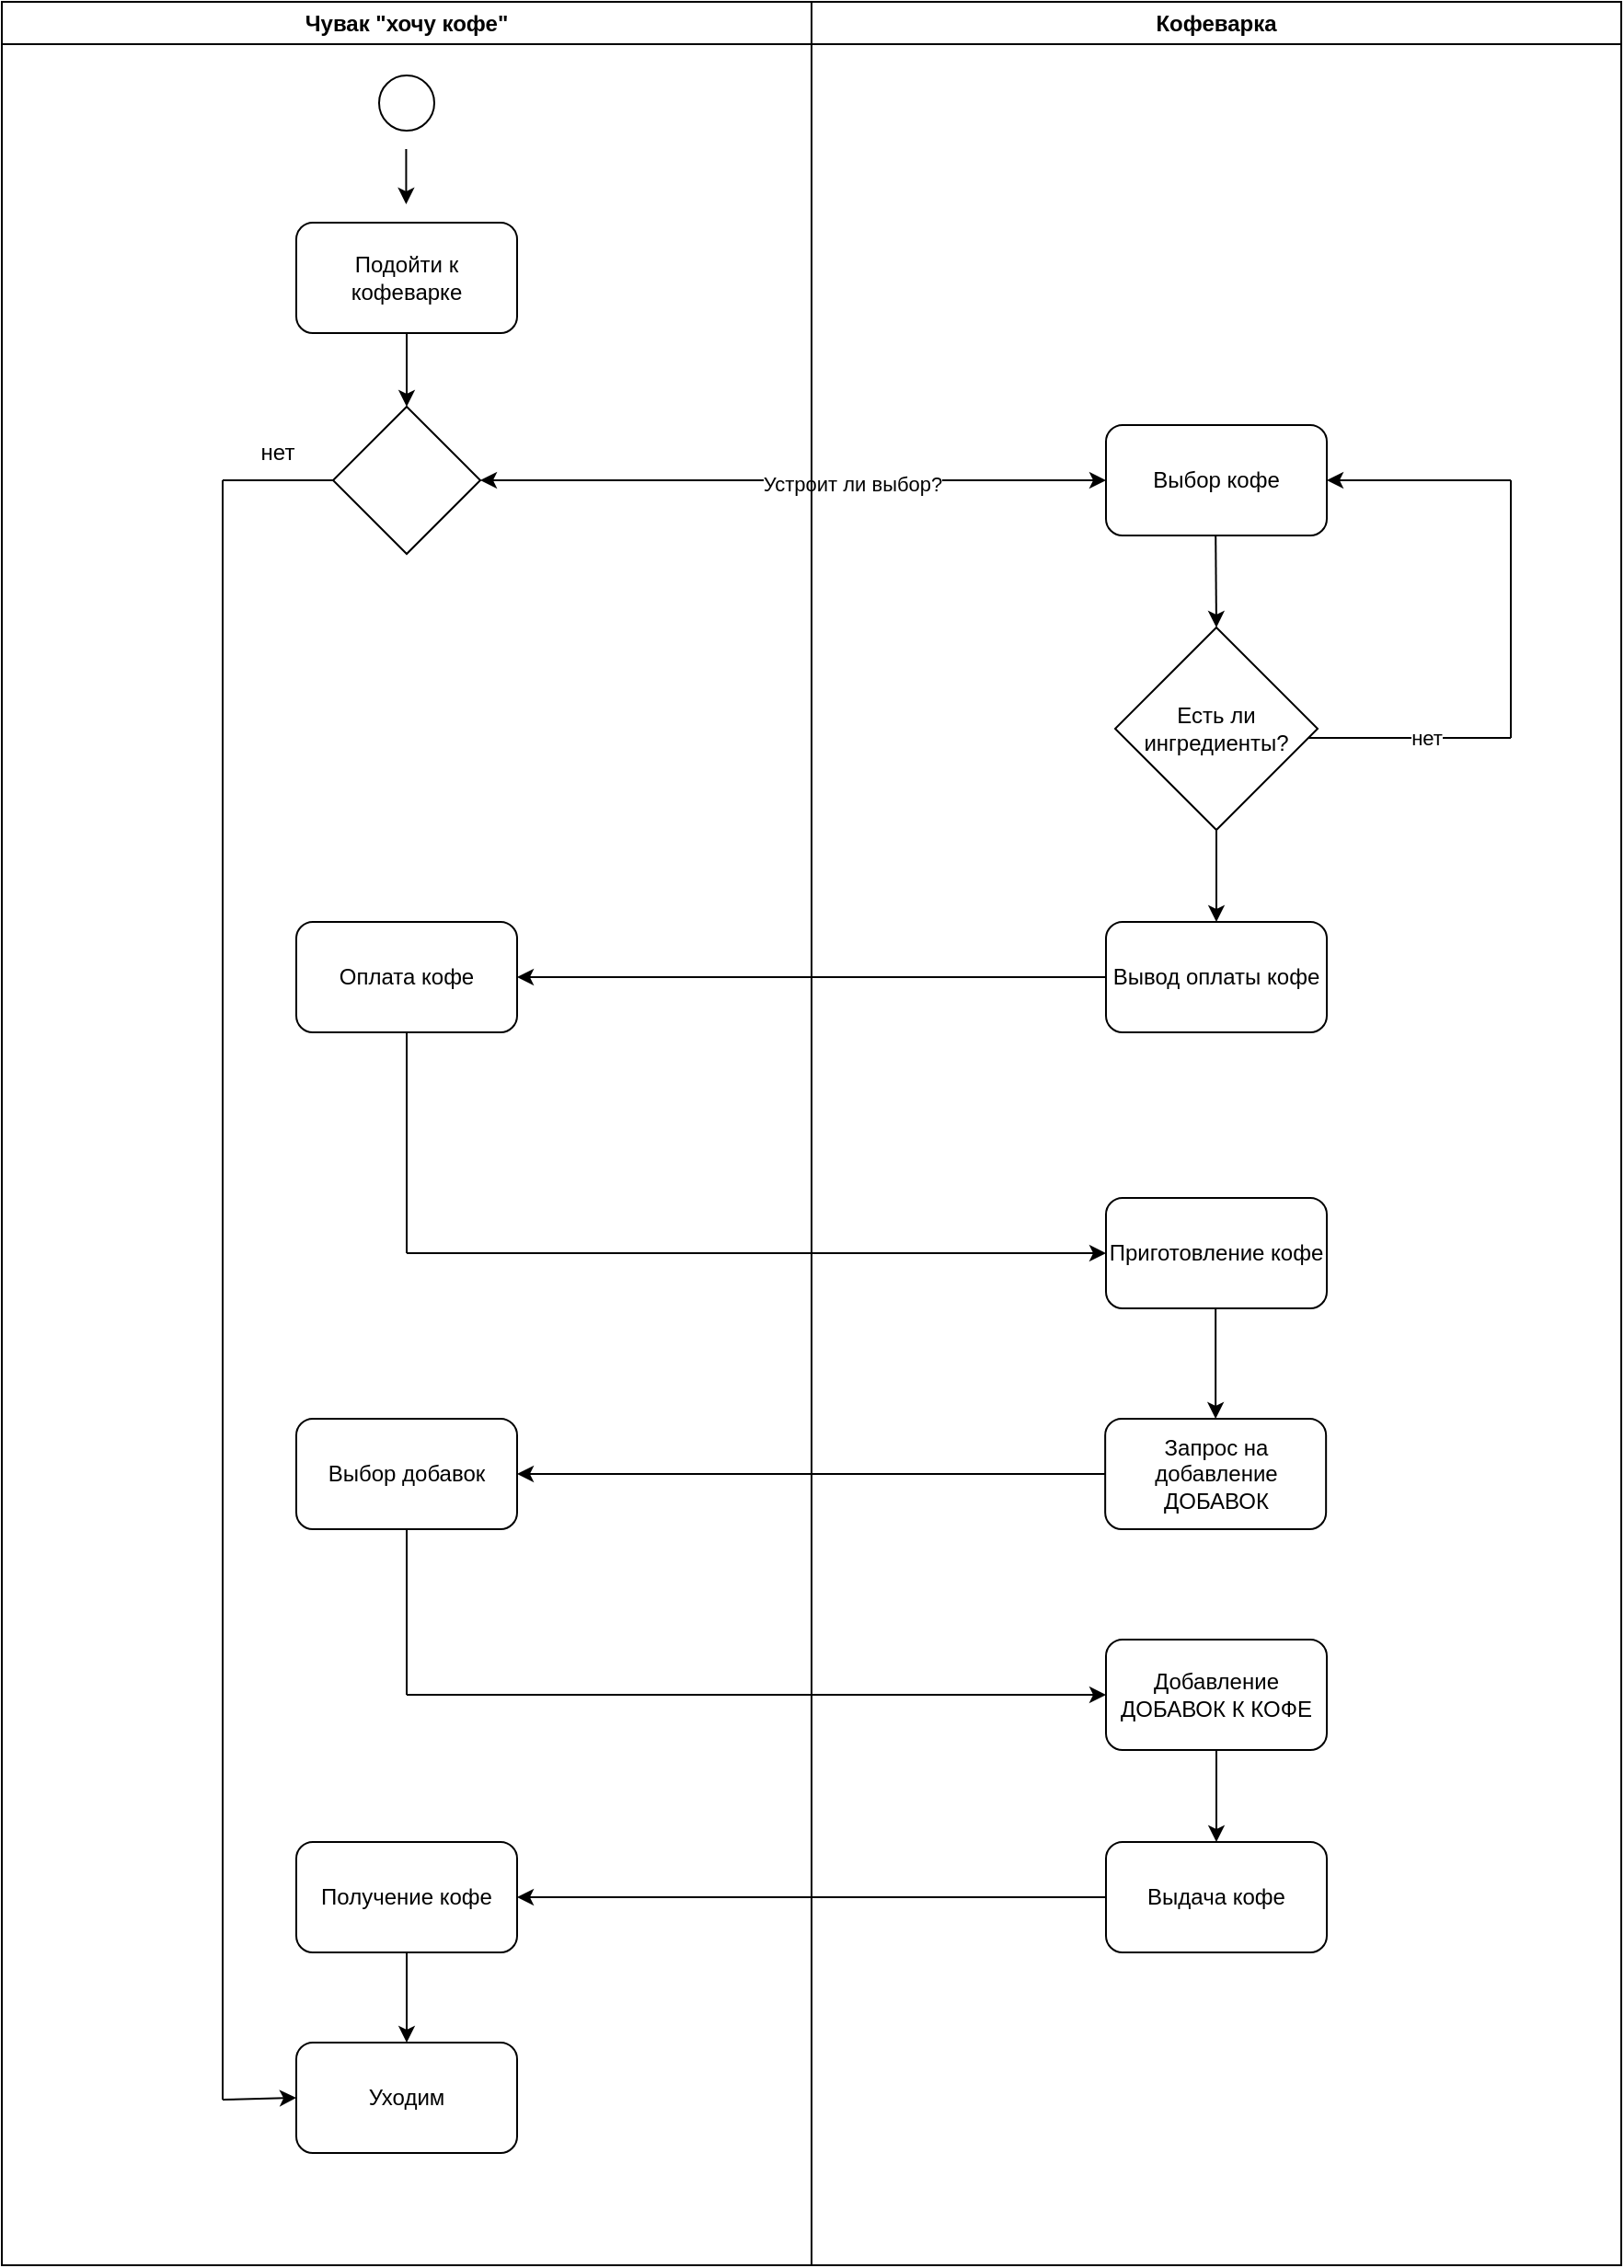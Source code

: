 <mxfile version="22.0.8" type="google">
  <diagram name="Страница — 1" id="tqTOKDSsZx6-CpVjZ-L7">
    <mxGraphModel grid="1" page="1" gridSize="10" guides="1" tooltips="1" connect="1" arrows="1" fold="1" pageScale="1" pageWidth="827" pageHeight="1169" math="0" shadow="0">
      <root>
        <mxCell id="0" />
        <mxCell id="1" parent="0" />
        <mxCell id="Et9Rpz8b8uW8Eknc2NG6-1" value="Чувак &quot;хочу кофе&quot;" style="swimlane;whiteSpace=wrap;html=1;" vertex="1" parent="1">
          <mxGeometry width="440" height="1230" as="geometry" />
        </mxCell>
        <mxCell id="Et9Rpz8b8uW8Eknc2NG6-4" value="" style="ellipse;whiteSpace=wrap;html=1;aspect=fixed;" vertex="1" parent="Et9Rpz8b8uW8Eknc2NG6-1">
          <mxGeometry x="205" y="40" width="30" height="30" as="geometry" />
        </mxCell>
        <mxCell id="Et9Rpz8b8uW8Eknc2NG6-5" value="" style="endArrow=classic;html=1;rounded=0;" edge="1" parent="Et9Rpz8b8uW8Eknc2NG6-1">
          <mxGeometry width="50" height="50" relative="1" as="geometry">
            <mxPoint x="219.71" y="80" as="sourcePoint" />
            <mxPoint x="219.71" y="110" as="targetPoint" />
          </mxGeometry>
        </mxCell>
        <mxCell id="Et9Rpz8b8uW8Eknc2NG6-9" value="Подойти к кофеварке" style="rounded=1;whiteSpace=wrap;html=1;" vertex="1" parent="Et9Rpz8b8uW8Eknc2NG6-1">
          <mxGeometry x="160" y="120" width="120" height="60" as="geometry" />
        </mxCell>
        <mxCell id="Et9Rpz8b8uW8Eknc2NG6-10" value="" style="endArrow=classic;html=1;rounded=0;" edge="1" parent="Et9Rpz8b8uW8Eknc2NG6-1">
          <mxGeometry width="50" height="50" relative="1" as="geometry">
            <mxPoint x="220" y="180" as="sourcePoint" />
            <mxPoint x="220" y="220" as="targetPoint" />
          </mxGeometry>
        </mxCell>
        <mxCell id="Et9Rpz8b8uW8Eknc2NG6-11" value="" style="rhombus;whiteSpace=wrap;html=1;" vertex="1" parent="Et9Rpz8b8uW8Eknc2NG6-1">
          <mxGeometry x="180" y="220" width="80" height="80" as="geometry" />
        </mxCell>
        <mxCell id="Et9Rpz8b8uW8Eknc2NG6-12" value="" style="endArrow=none;html=1;rounded=0;" edge="1" parent="Et9Rpz8b8uW8Eknc2NG6-1">
          <mxGeometry width="50" height="50" relative="1" as="geometry">
            <mxPoint x="120" y="260" as="sourcePoint" />
            <mxPoint x="180" y="260" as="targetPoint" />
          </mxGeometry>
        </mxCell>
        <mxCell id="Et9Rpz8b8uW8Eknc2NG6-13" value="нет" style="text;html=1;strokeColor=none;fillColor=none;align=center;verticalAlign=middle;whiteSpace=wrap;rounded=0;" vertex="1" parent="Et9Rpz8b8uW8Eknc2NG6-1">
          <mxGeometry x="120" y="230" width="60" height="30" as="geometry" />
        </mxCell>
        <mxCell id="Et9Rpz8b8uW8Eknc2NG6-14" value="" style="endArrow=none;html=1;rounded=0;" edge="1" parent="Et9Rpz8b8uW8Eknc2NG6-1">
          <mxGeometry width="50" height="50" relative="1" as="geometry">
            <mxPoint x="120" y="980" as="sourcePoint" />
            <mxPoint x="120" y="260" as="targetPoint" />
          </mxGeometry>
        </mxCell>
        <mxCell id="Et9Rpz8b8uW8Eknc2NG6-15" value="" style="endArrow=none;html=1;rounded=0;" edge="1" parent="Et9Rpz8b8uW8Eknc2NG6-1">
          <mxGeometry width="50" height="50" relative="1" as="geometry">
            <mxPoint x="120" y="980" as="sourcePoint" />
            <mxPoint x="120" y="1140" as="targetPoint" />
          </mxGeometry>
        </mxCell>
        <mxCell id="Et9Rpz8b8uW8Eknc2NG6-16" value="Уходим" style="rounded=1;whiteSpace=wrap;html=1;" vertex="1" parent="Et9Rpz8b8uW8Eknc2NG6-1">
          <mxGeometry x="160" y="1109" width="120" height="60" as="geometry" />
        </mxCell>
        <mxCell id="Et9Rpz8b8uW8Eknc2NG6-33" value="Оплата кофе" style="rounded=1;whiteSpace=wrap;html=1;" vertex="1" parent="Et9Rpz8b8uW8Eknc2NG6-1">
          <mxGeometry x="160" y="500" width="120" height="60" as="geometry" />
        </mxCell>
        <mxCell id="Et9Rpz8b8uW8Eknc2NG6-35" value="" style="endArrow=none;html=1;rounded=0;" edge="1" parent="Et9Rpz8b8uW8Eknc2NG6-1">
          <mxGeometry width="50" height="50" relative="1" as="geometry">
            <mxPoint x="220" y="680" as="sourcePoint" />
            <mxPoint x="220" y="560" as="targetPoint" />
          </mxGeometry>
        </mxCell>
        <mxCell id="Et9Rpz8b8uW8Eknc2NG6-36" value="" style="endArrow=classic;html=1;rounded=0;" edge="1" parent="Et9Rpz8b8uW8Eknc2NG6-1" target="Et9Rpz8b8uW8Eknc2NG6-37">
          <mxGeometry width="50" height="50" relative="1" as="geometry">
            <mxPoint x="220" y="680" as="sourcePoint" />
            <mxPoint x="660" y="680" as="targetPoint" />
          </mxGeometry>
        </mxCell>
        <mxCell id="Et9Rpz8b8uW8Eknc2NG6-41" value="Выбор добавок" style="rounded=1;whiteSpace=wrap;html=1;" vertex="1" parent="Et9Rpz8b8uW8Eknc2NG6-1">
          <mxGeometry x="160" y="770" width="120" height="60" as="geometry" />
        </mxCell>
        <mxCell id="Et9Rpz8b8uW8Eknc2NG6-42" value="" style="endArrow=classic;startArrow=classic;html=1;rounded=0;entryX=0;entryY=0.5;entryDx=0;entryDy=0;" edge="1" parent="Et9Rpz8b8uW8Eknc2NG6-1" target="Et9Rpz8b8uW8Eknc2NG6-20">
          <mxGeometry width="50" height="50" relative="1" as="geometry">
            <mxPoint x="260" y="260" as="sourcePoint" />
            <mxPoint x="310" y="210" as="targetPoint" />
          </mxGeometry>
        </mxCell>
        <mxCell id="Et9Rpz8b8uW8Eknc2NG6-43" value="Устроит ли выбор?" style="edgeLabel;html=1;align=center;verticalAlign=middle;resizable=0;points=[];" connectable="0" vertex="1" parent="Et9Rpz8b8uW8Eknc2NG6-42">
          <mxGeometry x="0.188" y="-2" relative="1" as="geometry">
            <mxPoint as="offset" />
          </mxGeometry>
        </mxCell>
        <mxCell id="Et9Rpz8b8uW8Eknc2NG6-44" value="" style="endArrow=none;html=1;rounded=0;" edge="1" parent="Et9Rpz8b8uW8Eknc2NG6-1">
          <mxGeometry width="50" height="50" relative="1" as="geometry">
            <mxPoint x="220" y="920" as="sourcePoint" />
            <mxPoint x="220" y="830" as="targetPoint" />
          </mxGeometry>
        </mxCell>
        <mxCell id="Et9Rpz8b8uW8Eknc2NG6-47" value="" style="endArrow=classic;html=1;rounded=0;entryX=0;entryY=0.5;entryDx=0;entryDy=0;" edge="1" parent="Et9Rpz8b8uW8Eknc2NG6-1" target="Et9Rpz8b8uW8Eknc2NG6-46">
          <mxGeometry width="50" height="50" relative="1" as="geometry">
            <mxPoint x="220" y="920" as="sourcePoint" />
            <mxPoint x="270" y="870" as="targetPoint" />
          </mxGeometry>
        </mxCell>
        <mxCell id="Et9Rpz8b8uW8Eknc2NG6-51" value="Получение кофе" style="rounded=1;whiteSpace=wrap;html=1;" vertex="1" parent="Et9Rpz8b8uW8Eknc2NG6-1">
          <mxGeometry x="160" y="1000" width="120" height="60" as="geometry" />
        </mxCell>
        <mxCell id="Et9Rpz8b8uW8Eknc2NG6-52" value="" style="endArrow=classic;html=1;rounded=0;entryX=0.5;entryY=0;entryDx=0;entryDy=0;" edge="1" parent="Et9Rpz8b8uW8Eknc2NG6-1" target="Et9Rpz8b8uW8Eknc2NG6-16">
          <mxGeometry width="50" height="50" relative="1" as="geometry">
            <mxPoint x="220" y="1060" as="sourcePoint" />
            <mxPoint x="270" y="1010" as="targetPoint" />
          </mxGeometry>
        </mxCell>
        <mxCell id="Et9Rpz8b8uW8Eknc2NG6-53" value="" style="endArrow=classic;html=1;rounded=0;entryX=0;entryY=0.5;entryDx=0;entryDy=0;" edge="1" parent="Et9Rpz8b8uW8Eknc2NG6-1" target="Et9Rpz8b8uW8Eknc2NG6-16">
          <mxGeometry width="50" height="50" relative="1" as="geometry">
            <mxPoint x="120" y="1140" as="sourcePoint" />
            <mxPoint x="170" y="1090" as="targetPoint" />
          </mxGeometry>
        </mxCell>
        <mxCell id="Et9Rpz8b8uW8Eknc2NG6-6" value="Кофеварка" style="swimlane;whiteSpace=wrap;html=1;" vertex="1" parent="1">
          <mxGeometry x="440" width="440" height="1230" as="geometry" />
        </mxCell>
        <mxCell id="Et9Rpz8b8uW8Eknc2NG6-20" value="Выбор кофе" style="rounded=1;whiteSpace=wrap;html=1;" vertex="1" parent="Et9Rpz8b8uW8Eknc2NG6-6">
          <mxGeometry x="160" y="230" width="120" height="60" as="geometry" />
        </mxCell>
        <mxCell id="Et9Rpz8b8uW8Eknc2NG6-21" value="" style="endArrow=classic;html=1;rounded=0;" edge="1" parent="Et9Rpz8b8uW8Eknc2NG6-6">
          <mxGeometry width="50" height="50" relative="1" as="geometry">
            <mxPoint x="219.6" y="290" as="sourcePoint" />
            <mxPoint x="220" y="340" as="targetPoint" />
          </mxGeometry>
        </mxCell>
        <mxCell id="Et9Rpz8b8uW8Eknc2NG6-23" value="Есть ли ингредиенты?" style="rhombus;whiteSpace=wrap;html=1;" vertex="1" parent="Et9Rpz8b8uW8Eknc2NG6-6">
          <mxGeometry x="165" y="340" width="110" height="110" as="geometry" />
        </mxCell>
        <mxCell id="Et9Rpz8b8uW8Eknc2NG6-26" value="" style="endArrow=none;html=1;rounded=0;" edge="1" parent="Et9Rpz8b8uW8Eknc2NG6-6">
          <mxGeometry width="50" height="50" relative="1" as="geometry">
            <mxPoint x="270" y="400" as="sourcePoint" />
            <mxPoint x="380" y="400" as="targetPoint" />
          </mxGeometry>
        </mxCell>
        <mxCell id="Et9Rpz8b8uW8Eknc2NG6-29" value="нет" style="edgeLabel;html=1;align=center;verticalAlign=middle;resizable=0;points=[];" connectable="0" vertex="1" parent="Et9Rpz8b8uW8Eknc2NG6-26">
          <mxGeometry x="0.163" relative="1" as="geometry">
            <mxPoint as="offset" />
          </mxGeometry>
        </mxCell>
        <mxCell id="Et9Rpz8b8uW8Eknc2NG6-27" value="" style="endArrow=none;html=1;rounded=0;" edge="1" parent="Et9Rpz8b8uW8Eknc2NG6-6">
          <mxGeometry width="50" height="50" relative="1" as="geometry">
            <mxPoint x="380" y="400" as="sourcePoint" />
            <mxPoint x="380" y="260" as="targetPoint" />
          </mxGeometry>
        </mxCell>
        <mxCell id="Et9Rpz8b8uW8Eknc2NG6-28" value="" style="endArrow=classic;html=1;rounded=0;entryX=1;entryY=0.5;entryDx=0;entryDy=0;" edge="1" parent="Et9Rpz8b8uW8Eknc2NG6-6" target="Et9Rpz8b8uW8Eknc2NG6-20">
          <mxGeometry width="50" height="50" relative="1" as="geometry">
            <mxPoint x="380" y="260" as="sourcePoint" />
            <mxPoint x="430" y="210" as="targetPoint" />
          </mxGeometry>
        </mxCell>
        <mxCell id="Et9Rpz8b8uW8Eknc2NG6-30" value="" style="endArrow=classic;html=1;rounded=0;" edge="1" parent="Et9Rpz8b8uW8Eknc2NG6-6" target="Et9Rpz8b8uW8Eknc2NG6-31">
          <mxGeometry width="50" height="50" relative="1" as="geometry">
            <mxPoint x="220" y="450" as="sourcePoint" />
            <mxPoint x="220" y="520" as="targetPoint" />
          </mxGeometry>
        </mxCell>
        <mxCell id="Et9Rpz8b8uW8Eknc2NG6-31" value="Вывод оплаты кофе" style="rounded=1;whiteSpace=wrap;html=1;" vertex="1" parent="Et9Rpz8b8uW8Eknc2NG6-6">
          <mxGeometry x="160" y="500" width="120" height="60" as="geometry" />
        </mxCell>
        <mxCell id="Et9Rpz8b8uW8Eknc2NG6-38" value="" style="endArrow=classic;html=1;rounded=0;" edge="1" parent="Et9Rpz8b8uW8Eknc2NG6-6" target="Et9Rpz8b8uW8Eknc2NG6-39">
          <mxGeometry width="50" height="50" relative="1" as="geometry">
            <mxPoint x="219.58" y="710" as="sourcePoint" />
            <mxPoint x="219.58" y="800" as="targetPoint" />
          </mxGeometry>
        </mxCell>
        <mxCell id="Et9Rpz8b8uW8Eknc2NG6-46" value="Добавление ДОБАВОК К КОФЕ" style="rounded=1;whiteSpace=wrap;html=1;" vertex="1" parent="Et9Rpz8b8uW8Eknc2NG6-6">
          <mxGeometry x="160" y="890" width="120" height="60" as="geometry" />
        </mxCell>
        <mxCell id="Et9Rpz8b8uW8Eknc2NG6-48" value="" style="endArrow=classic;html=1;rounded=0;" edge="1" parent="Et9Rpz8b8uW8Eknc2NG6-6" target="Et9Rpz8b8uW8Eknc2NG6-49">
          <mxGeometry width="50" height="50" relative="1" as="geometry">
            <mxPoint x="220" y="950" as="sourcePoint" />
            <mxPoint x="220" y="1020" as="targetPoint" />
          </mxGeometry>
        </mxCell>
        <mxCell id="Et9Rpz8b8uW8Eknc2NG6-49" value="Выдача кофе" style="rounded=1;whiteSpace=wrap;html=1;" vertex="1" parent="Et9Rpz8b8uW8Eknc2NG6-6">
          <mxGeometry x="160" y="1000" width="120" height="60" as="geometry" />
        </mxCell>
        <mxCell id="Et9Rpz8b8uW8Eknc2NG6-50" value="" style="endArrow=classic;html=1;rounded=0;" edge="1" parent="Et9Rpz8b8uW8Eknc2NG6-6" target="Et9Rpz8b8uW8Eknc2NG6-51">
          <mxGeometry width="50" height="50" relative="1" as="geometry">
            <mxPoint x="160" y="1030" as="sourcePoint" />
            <mxPoint x="-210" y="1030" as="targetPoint" />
          </mxGeometry>
        </mxCell>
        <mxCell id="Et9Rpz8b8uW8Eknc2NG6-32" value="" style="endArrow=classic;html=1;rounded=0;" edge="1" parent="1" target="Et9Rpz8b8uW8Eknc2NG6-33">
          <mxGeometry width="50" height="50" relative="1" as="geometry">
            <mxPoint x="600" y="530" as="sourcePoint" />
            <mxPoint x="240" y="530" as="targetPoint" />
          </mxGeometry>
        </mxCell>
        <mxCell id="Et9Rpz8b8uW8Eknc2NG6-37" value="Приготовление кофе" style="rounded=1;whiteSpace=wrap;html=1;" vertex="1" parent="1">
          <mxGeometry x="600" y="650" width="120" height="60" as="geometry" />
        </mxCell>
        <mxCell id="Et9Rpz8b8uW8Eknc2NG6-39" value="Запрос на добавление ДОБАВОК" style="rounded=1;whiteSpace=wrap;html=1;" vertex="1" parent="1">
          <mxGeometry x="599.58" y="770" width="120" height="60" as="geometry" />
        </mxCell>
        <mxCell id="Et9Rpz8b8uW8Eknc2NG6-40" value="" style="endArrow=classic;html=1;rounded=0;" edge="1" parent="1" target="Et9Rpz8b8uW8Eknc2NG6-41">
          <mxGeometry width="50" height="50" relative="1" as="geometry">
            <mxPoint x="599.58" y="800" as="sourcePoint" />
            <mxPoint x="240" y="800" as="targetPoint" />
          </mxGeometry>
        </mxCell>
      </root>
    </mxGraphModel>
  </diagram>
</mxfile>
